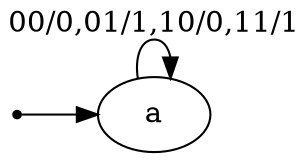 digraph STG {
	rankdir=LR;
	
	INIT [shape=point];
	a [label="a"];
	
	INIT -> a;
	a -> a [label="00/0,01/1,10/0,11/1"];
}
